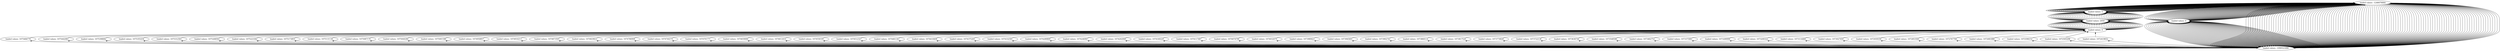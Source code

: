 digraph {
	"loaded values- -1246676664"
	"loaded values- -1090521896"
	"loaded values- -1090521896" -> "loaded values- -1246676664" [dir=back]
	"loaded values- 1075484776"
	"loaded values- 1075484776" -> "loaded values- -1090521896" [dir=back]
	"loaded values- 0"
	"loaded values- 0" -> "loaded values- 1075484776" [dir=back]
	"loaded values- 2050"
	"loaded values- 2050" -> "loaded values- 0" [dir=back]
	"loaded values- 5"
	"loaded values- 5" -> "loaded values- 2050" [dir=back]
	"loaded values- -1246676664"
	"loaded values- -1246676664" -> "loaded values- 5" [dir=back]
	"loaded values- -1090521896"
	"loaded values- -1090521896" -> "loaded values- -1246676664" [dir=back]
	"loaded values- 4"
	"loaded values- 4" -> "loaded values- -1090521896" [dir=back]
	"loaded values- -1246676664"
	"loaded values- -1246676664" -> "loaded values- 4" [dir=back]
	"loaded values- -1090521896"
	"loaded values- -1090521896" -> "loaded values- -1246676664" [dir=back]
	"loaded values- 1075442083"
	"loaded values- 1075442083" -> "loaded values- -1090521896" [dir=back]
	"loaded values- 0"
	"loaded values- 0" -> "loaded values- 1075442083" [dir=back]
	"loaded values- 2050"
	"loaded values- 2050" -> "loaded values- 0" [dir=back]
	"loaded values- 5"
	"loaded values- 5" -> "loaded values- 2050" [dir=back]
	"loaded values- -1246676664"
	"loaded values- -1246676664" -> "loaded values- 5" [dir=back]
	"loaded values- -1090521896"
	"loaded values- -1090521896" -> "loaded values- -1246676664" [dir=back]
	"loaded values- 4"
	"loaded values- 4" -> "loaded values- -1090521896" [dir=back]
	"loaded values- -1246676664"
	"loaded values- -1246676664" -> "loaded values- 4" [dir=back]
	"loaded values- -1090521896"
	"loaded values- -1090521896" -> "loaded values- -1246676664" [dir=back]
	"loaded values- 1075398062"
	"loaded values- 1075398062" -> "loaded values- -1090521896" [dir=back]
	"loaded values- 0"
	"loaded values- 0" -> "loaded values- 1075398062" [dir=back]
	"loaded values- 2050"
	"loaded values- 2050" -> "loaded values- 0" [dir=back]
	"loaded values- 5"
	"loaded values- 5" -> "loaded values- 2050" [dir=back]
	"loaded values- -1246676664"
	"loaded values- -1246676664" -> "loaded values- 5" [dir=back]
	"loaded values- -1090521896"
	"loaded values- -1090521896" -> "loaded values- -1246676664" [dir=back]
	"loaded values- 4"
	"loaded values- 4" -> "loaded values- -1090521896" [dir=back]
	"loaded values- -1246676664"
	"loaded values- -1246676664" -> "loaded values- 4" [dir=back]
	"loaded values- -1090521896"
	"loaded values- -1090521896" -> "loaded values- -1246676664" [dir=back]
	"loaded values- 1075355254"
	"loaded values- 1075355254" -> "loaded values- -1090521896" [dir=back]
	"loaded values- 0"
	"loaded values- 0" -> "loaded values- 1075355254" [dir=back]
	"loaded values- 2050"
	"loaded values- 2050" -> "loaded values- 0" [dir=back]
	"loaded values- 5"
	"loaded values- 5" -> "loaded values- 2050" [dir=back]
	"loaded values- -1246676664"
	"loaded values- -1246676664" -> "loaded values- 5" [dir=back]
	"loaded values- -1090521896"
	"loaded values- -1090521896" -> "loaded values- -1246676664" [dir=back]
	"loaded values- 4"
	"loaded values- 4" -> "loaded values- -1090521896" [dir=back]
	"loaded values- -1246676664"
	"loaded values- -1246676664" -> "loaded values- 4" [dir=back]
	"loaded values- -1090521896"
	"loaded values- -1090521896" -> "loaded values- -1246676664" [dir=back]
	"loaded values- 1075312561"
	"loaded values- 1075312561" -> "loaded values- -1090521896" [dir=back]
	"loaded values- 0"
	"loaded values- 0" -> "loaded values- 1075312561" [dir=back]
	"loaded values- 2050"
	"loaded values- 2050" -> "loaded values- 0" [dir=back]
	"loaded values- 5"
	"loaded values- 5" -> "loaded values- 2050" [dir=back]
	"loaded values- -1246676664"
	"loaded values- -1246676664" -> "loaded values- 5" [dir=back]
	"loaded values- -1090521896"
	"loaded values- -1090521896" -> "loaded values- -1246676664" [dir=back]
	"loaded values- 4"
	"loaded values- 4" -> "loaded values- -1090521896" [dir=back]
	"loaded values- -1246676664"
	"loaded values- -1246676664" -> "loaded values- 4" [dir=back]
	"loaded values- -1090521896"
	"loaded values- -1090521896" -> "loaded values- -1246676664" [dir=back]
	"loaded values- 1075268502"
	"loaded values- 1075268502" -> "loaded values- -1090521896" [dir=back]
	"loaded values- 0"
	"loaded values- 0" -> "loaded values- 1075268502" [dir=back]
	"loaded values- 2050"
	"loaded values- 2050" -> "loaded values- 0" [dir=back]
	"loaded values- 5"
	"loaded values- 5" -> "loaded values- 2050" [dir=back]
	"loaded values- -1246676664"
	"loaded values- -1246676664" -> "loaded values- 5" [dir=back]
	"loaded values- -1090521896"
	"loaded values- -1090521896" -> "loaded values- -1246676664" [dir=back]
	"loaded values- 4"
	"loaded values- 4" -> "loaded values- -1090521896" [dir=back]
	"loaded values- -1246676664"
	"loaded values- -1246676664" -> "loaded values- 4" [dir=back]
	"loaded values- -1090521896"
	"loaded values- -1090521896" -> "loaded values- -1246676664" [dir=back]
	"loaded values- 1075221042"
	"loaded values- 1075221042" -> "loaded values- -1090521896" [dir=back]
	"loaded values- 0"
	"loaded values- 0" -> "loaded values- 1075221042" [dir=back]
	"loaded values- 2050"
	"loaded values- 2050" -> "loaded values- 0" [dir=back]
	"loaded values- 5"
	"loaded values- 5" -> "loaded values- 2050" [dir=back]
	"loaded values- -1246676664"
	"loaded values- -1246676664" -> "loaded values- 5" [dir=back]
	"loaded values- -1090521896"
	"loaded values- -1090521896" -> "loaded values- -1246676664" [dir=back]
	"loaded values- 4"
	"loaded values- 4" -> "loaded values- -1090521896" [dir=back]
	"loaded values- -1246676664"
	"loaded values- -1246676664" -> "loaded values- 4" [dir=back]
	"loaded values- -1090521896"
	"loaded values- -1090521896" -> "loaded values- -1246676664" [dir=back]
	"loaded values- 1075173855"
	"loaded values- 1075173855" -> "loaded values- -1090521896" [dir=back]
	"loaded values- 0"
	"loaded values- 0" -> "loaded values- 1075173855" [dir=back]
	"loaded values- 2050"
	"loaded values- 2050" -> "loaded values- 0" [dir=back]
	"loaded values- 5"
	"loaded values- 5" -> "loaded values- 2050" [dir=back]
	"loaded values- -1246676664"
	"loaded values- -1246676664" -> "loaded values- 5" [dir=back]
	"loaded values- -1090521896"
	"loaded values- -1090521896" -> "loaded values- -1246676664" [dir=back]
	"loaded values- 4"
	"loaded values- 4" -> "loaded values- -1090521896" [dir=back]
	"loaded values- -1246676664"
	"loaded values- -1246676664" -> "loaded values- 4" [dir=back]
	"loaded values- -1090521896"
	"loaded values- -1090521896" -> "loaded values- -1246676664" [dir=back]
	"loaded values- 1075131136"
	"loaded values- 1075131136" -> "loaded values- -1090521896" [dir=back]
	"loaded values- 0"
	"loaded values- 0" -> "loaded values- 1075131136" [dir=back]
	"loaded values- 2050"
	"loaded values- 2050" -> "loaded values- 0" [dir=back]
	"loaded values- 5"
	"loaded values- 5" -> "loaded values- 2050" [dir=back]
	"loaded values- -1246676664"
	"loaded values- -1246676664" -> "loaded values- 5" [dir=back]
	"loaded values- -1090521896"
	"loaded values- -1090521896" -> "loaded values- -1246676664" [dir=back]
	"loaded values- 4"
	"loaded values- 4" -> "loaded values- -1090521896" [dir=back]
	"loaded values- -1246676664"
	"loaded values- -1246676664" -> "loaded values- 4" [dir=back]
	"loaded values- -1090521896"
	"loaded values- -1090521896" -> "loaded values- -1246676664" [dir=back]
	"loaded values- 1075087176"
	"loaded values- 1075087176" -> "loaded values- -1090521896" [dir=back]
	"loaded values- 0"
	"loaded values- 0" -> "loaded values- 1075087176" [dir=back]
	"loaded values- 2050"
	"loaded values- 2050" -> "loaded values- 0" [dir=back]
	"loaded values- 5"
	"loaded values- 5" -> "loaded values- 2050" [dir=back]
	"loaded values- -1246676664"
	"loaded values- -1246676664" -> "loaded values- 5" [dir=back]
	"loaded values- -1090521896"
	"loaded values- -1090521896" -> "loaded values- -1246676664" [dir=back]
	"loaded values- 4"
	"loaded values- 4" -> "loaded values- -1090521896" [dir=back]
	"loaded values- -1246676664"
	"loaded values- -1246676664" -> "loaded values- 4" [dir=back]
	"loaded values- -1090521896"
	"loaded values- -1090521896" -> "loaded values- -1246676664" [dir=back]
	"loaded values- 1075044284"
	"loaded values- 1075044284" -> "loaded values- -1090521896" [dir=back]
	"loaded values- 0"
	"loaded values- 0" -> "loaded values- 1075044284" [dir=back]
	"loaded values- 2050"
	"loaded values- 2050" -> "loaded values- 0" [dir=back]
	"loaded values- 5"
	"loaded values- 5" -> "loaded values- 2050" [dir=back]
	"loaded values- -1246676664"
	"loaded values- -1246676664" -> "loaded values- 5" [dir=back]
	"loaded values- -1090521896"
	"loaded values- -1090521896" -> "loaded values- -1246676664" [dir=back]
	"loaded values- 4"
	"loaded values- 4" -> "loaded values- -1090521896" [dir=back]
	"loaded values- -1246676664"
	"loaded values- -1246676664" -> "loaded values- 4" [dir=back]
	"loaded values- -1090521896"
	"loaded values- -1090521896" -> "loaded values- -1246676664" [dir=back]
	"loaded values- 1075001580"
	"loaded values- 1075001580" -> "loaded values- -1090521896" [dir=back]
	"loaded values- 0"
	"loaded values- 0" -> "loaded values- 1075001580" [dir=back]
	"loaded values- 2050"
	"loaded values- 2050" -> "loaded values- 0" [dir=back]
	"loaded values- 5"
	"loaded values- 5" -> "loaded values- 2050" [dir=back]
	"loaded values- -1246676664"
	"loaded values- -1246676664" -> "loaded values- 5" [dir=back]
	"loaded values- -1090521896"
	"loaded values- -1090521896" -> "loaded values- -1246676664" [dir=back]
	"loaded values- 4"
	"loaded values- 4" -> "loaded values- -1090521896" [dir=back]
	"loaded values- -1246676664"
	"loaded values- -1246676664" -> "loaded values- 4" [dir=back]
	"loaded values- -1090521896"
	"loaded values- -1090521896" -> "loaded values- -1246676664" [dir=back]
	"loaded values- 1074958857"
	"loaded values- 1074958857" -> "loaded values- -1090521896" [dir=back]
	"loaded values- 0"
	"loaded values- 0" -> "loaded values- 1074958857" [dir=back]
	"loaded values- 2050"
	"loaded values- 2050" -> "loaded values- 0" [dir=back]
	"loaded values- 5"
	"loaded values- 5" -> "loaded values- 2050" [dir=back]
	"loaded values- -1246676664"
	"loaded values- -1246676664" -> "loaded values- 5" [dir=back]
	"loaded values- -1090521896"
	"loaded values- -1090521896" -> "loaded values- -1246676664" [dir=back]
	"loaded values- 4"
	"loaded values- 4" -> "loaded values- -1090521896" [dir=back]
	"loaded values- -1246676664"
	"loaded values- -1246676664" -> "loaded values- 4" [dir=back]
	"loaded values- -1090521896"
	"loaded values- -1090521896" -> "loaded values- -1246676664" [dir=back]
	"loaded values- 1074916213"
	"loaded values- 1074916213" -> "loaded values- -1090521896" [dir=back]
	"loaded values- 0"
	"loaded values- 0" -> "loaded values- 1074916213" [dir=back]
	"loaded values- 2050"
	"loaded values- 2050" -> "loaded values- 0" [dir=back]
	"loaded values- 5"
	"loaded values- 5" -> "loaded values- 2050" [dir=back]
	"loaded values- -1246676664"
	"loaded values- -1246676664" -> "loaded values- 5" [dir=back]
	"loaded values- -1090521896"
	"loaded values- -1090521896" -> "loaded values- -1246676664" [dir=back]
	"loaded values- 4"
	"loaded values- 4" -> "loaded values- -1090521896" [dir=back]
	"loaded values- -1246676664"
	"loaded values- -1246676664" -> "loaded values- 4" [dir=back]
	"loaded values- -1090521896"
	"loaded values- -1090521896" -> "loaded values- -1246676664" [dir=back]
	"loaded values- 1074873505"
	"loaded values- 1074873505" -> "loaded values- -1090521896" [dir=back]
	"loaded values- 0"
	"loaded values- 0" -> "loaded values- 1074873505" [dir=back]
	"loaded values- 2050"
	"loaded values- 2050" -> "loaded values- 0" [dir=back]
	"loaded values- 5"
	"loaded values- 5" -> "loaded values- 2050" [dir=back]
	"loaded values- -1246676664"
	"loaded values- -1246676664" -> "loaded values- 5" [dir=back]
	"loaded values- -1090521896"
	"loaded values- -1090521896" -> "loaded values- -1246676664" [dir=back]
	"loaded values- 4"
	"loaded values- 4" -> "loaded values- -1090521896" [dir=back]
	"loaded values- -1246676664"
	"loaded values- -1246676664" -> "loaded values- 4" [dir=back]
	"loaded values- -1090521896"
	"loaded values- -1090521896" -> "loaded values- -1246676664" [dir=back]
	"loaded values- 1074829622"
	"loaded values- 1074829622" -> "loaded values- -1090521896" [dir=back]
	"loaded values- 0"
	"loaded values- 0" -> "loaded values- 1074829622" [dir=back]
	"loaded values- 2050"
	"loaded values- 2050" -> "loaded values- 0" [dir=back]
	"loaded values- 5"
	"loaded values- 5" -> "loaded values- 2050" [dir=back]
	"loaded values- -1246676664"
	"loaded values- -1246676664" -> "loaded values- 5" [dir=back]
	"loaded values- -1090521896"
	"loaded values- -1090521896" -> "loaded values- -1246676664" [dir=back]
	"loaded values- 4"
	"loaded values- 4" -> "loaded values- -1090521896" [dir=back]
	"loaded values- -1246676664"
	"loaded values- -1246676664" -> "loaded values- 4" [dir=back]
	"loaded values- -1090521896"
	"loaded values- -1090521896" -> "loaded values- -1246676664" [dir=back]
	"loaded values- 1074786908"
	"loaded values- 1074786908" -> "loaded values- -1090521896" [dir=back]
	"loaded values- 0"
	"loaded values- 0" -> "loaded values- 1074786908" [dir=back]
	"loaded values- 2050"
	"loaded values- 2050" -> "loaded values- 0" [dir=back]
	"loaded values- 5"
	"loaded values- 5" -> "loaded values- 2050" [dir=back]
	"loaded values- -1246676664"
	"loaded values- -1246676664" -> "loaded values- 5" [dir=back]
	"loaded values- -1090521896"
	"loaded values- -1090521896" -> "loaded values- -1246676664" [dir=back]
	"loaded values- 4"
	"loaded values- 4" -> "loaded values- -1090521896" [dir=back]
	"loaded values- -1246676664"
	"loaded values- -1246676664" -> "loaded values- 4" [dir=back]
	"loaded values- -1090521896"
	"loaded values- -1090521896" -> "loaded values- -1246676664" [dir=back]
	"loaded values- 1074744274"
	"loaded values- 1074744274" -> "loaded values- -1090521896" [dir=back]
	"loaded values- 0"
	"loaded values- 0" -> "loaded values- 1074744274" [dir=back]
	"loaded values- 2050"
	"loaded values- 2050" -> "loaded values- 0" [dir=back]
	"loaded values- 5"
	"loaded values- 5" -> "loaded values- 2050" [dir=back]
	"loaded values- -1246676664"
	"loaded values- -1246676664" -> "loaded values- 5" [dir=back]
	"loaded values- -1090521896"
	"loaded values- -1090521896" -> "loaded values- -1246676664" [dir=back]
	"loaded values- 4"
	"loaded values- 4" -> "loaded values- -1090521896" [dir=back]
	"loaded values- -1246676664"
	"loaded values- -1246676664" -> "loaded values- 4" [dir=back]
	"loaded values- -1090521896"
	"loaded values- -1090521896" -> "loaded values- -1246676664" [dir=back]
	"loaded values- 1074701771"
	"loaded values- 1074701771" -> "loaded values- -1090521896" [dir=back]
	"loaded values- 0"
	"loaded values- 0" -> "loaded values- 1074701771" [dir=back]
	"loaded values- 2050"
	"loaded values- 2050" -> "loaded values- 0" [dir=back]
	"loaded values- 5"
	"loaded values- 5" -> "loaded values- 2050" [dir=back]
	"loaded values- -1246676664"
	"loaded values- -1246676664" -> "loaded values- 5" [dir=back]
	"loaded values- -1090521896"
	"loaded values- -1090521896" -> "loaded values- -1246676664" [dir=back]
	"loaded values- 4"
	"loaded values- 4" -> "loaded values- -1090521896" [dir=back]
	"loaded values- -1246676664"
	"loaded values- -1246676664" -> "loaded values- 4" [dir=back]
	"loaded values- -1090521896"
	"loaded values- -1090521896" -> "loaded values- -1246676664" [dir=back]
	"loaded values- 1074659084"
	"loaded values- 1074659084" -> "loaded values- -1090521896" [dir=back]
	"loaded values- 0"
	"loaded values- 0" -> "loaded values- 1074659084" [dir=back]
	"loaded values- 2050"
	"loaded values- 2050" -> "loaded values- 0" [dir=back]
	"loaded values- 5"
	"loaded values- 5" -> "loaded values- 2050" [dir=back]
	"loaded values- -1246676664"
	"loaded values- -1246676664" -> "loaded values- 5" [dir=back]
	"loaded values- -1090521896"
	"loaded values- -1090521896" -> "loaded values- -1246676664" [dir=back]
	"loaded values- 4"
	"loaded values- 4" -> "loaded values- -1090521896" [dir=back]
	"loaded values- -1246676664"
	"loaded values- -1246676664" -> "loaded values- 4" [dir=back]
	"loaded values- -1090521896"
	"loaded values- -1090521896" -> "loaded values- -1246676664" [dir=back]
	"loaded values- 1074612432"
	"loaded values- 1074612432" -> "loaded values- -1090521896" [dir=back]
	"loaded values- 0"
	"loaded values- 0" -> "loaded values- 1074612432" [dir=back]
	"loaded values- 2050"
	"loaded values- 2050" -> "loaded values- 0" [dir=back]
	"loaded values- 5"
	"loaded values- 5" -> "loaded values- 2050" [dir=back]
	"loaded values- -1246676664"
	"loaded values- -1246676664" -> "loaded values- 5" [dir=back]
	"loaded values- -1090521896"
	"loaded values- -1090521896" -> "loaded values- -1246676664" [dir=back]
	"loaded values- 4"
	"loaded values- 4" -> "loaded values- -1090521896" [dir=back]
	"loaded values- -1246676664"
	"loaded values- -1246676664" -> "loaded values- 4" [dir=back]
	"loaded values- -1090521896"
	"loaded values- -1090521896" -> "loaded values- -1246676664" [dir=back]
	"loaded values- 1074556185"
	"loaded values- 1074556185" -> "loaded values- -1090521896" [dir=back]
	"loaded values- 0"
	"loaded values- 0" -> "loaded values- 1074556185" [dir=back]
	"loaded values- 2050"
	"loaded values- 2050" -> "loaded values- 0" [dir=back]
	"loaded values- 5"
	"loaded values- 5" -> "loaded values- 2050" [dir=back]
	"loaded values- -1246676664"
	"loaded values- -1246676664" -> "loaded values- 5" [dir=back]
	"loaded values- -1090521896"
	"loaded values- -1090521896" -> "loaded values- -1246676664" [dir=back]
	"loaded values- 4"
	"loaded values- 4" -> "loaded values- -1090521896" [dir=back]
	"loaded values- -1246676664"
	"loaded values- -1246676664" -> "loaded values- 4" [dir=back]
	"loaded values- -1090521896"
	"loaded values- -1090521896" -> "loaded values- -1246676664" [dir=back]
	"loaded values- 1074512327"
	"loaded values- 1074512327" -> "loaded values- -1090521896" [dir=back]
	"loaded values- 0"
	"loaded values- 0" -> "loaded values- 1074512327" [dir=back]
	"loaded values- 2050"
	"loaded values- 2050" -> "loaded values- 0" [dir=back]
	"loaded values- 5"
	"loaded values- 5" -> "loaded values- 2050" [dir=back]
	"loaded values- -1246676664"
	"loaded values- -1246676664" -> "loaded values- 5" [dir=back]
	"loaded values- -1090521896"
	"loaded values- -1090521896" -> "loaded values- -1246676664" [dir=back]
	"loaded values- 4"
	"loaded values- 4" -> "loaded values- -1090521896" [dir=back]
	"loaded values- -1246676664"
	"loaded values- -1246676664" -> "loaded values- 4" [dir=back]
	"loaded values- -1090521896"
	"loaded values- -1090521896" -> "loaded values- -1246676664" [dir=back]
	"loaded values- 1074461343"
	"loaded values- 1074461343" -> "loaded values- -1090521896" [dir=back]
	"loaded values- 0"
	"loaded values- 0" -> "loaded values- 1074461343" [dir=back]
	"loaded values- 2050"
	"loaded values- 2050" -> "loaded values- 0" [dir=back]
	"loaded values- 5"
	"loaded values- 5" -> "loaded values- 2050" [dir=back]
	"loaded values- -1246676664"
	"loaded values- -1246676664" -> "loaded values- 5" [dir=back]
	"loaded values- -1090521896"
	"loaded values- -1090521896" -> "loaded values- -1246676664" [dir=back]
	"loaded values- 4"
	"loaded values- 4" -> "loaded values- -1090521896" [dir=back]
	"loaded values- -1246676664"
	"loaded values- -1246676664" -> "loaded values- 4" [dir=back]
	"loaded values- -1090521896"
	"loaded values- -1090521896" -> "loaded values- -1246676664" [dir=back]
	"loaded values- 1074418408"
	"loaded values- 1074418408" -> "loaded values- -1090521896" [dir=back]
	"loaded values- 0"
	"loaded values- 0" -> "loaded values- 1074418408" [dir=back]
	"loaded values- 2050"
	"loaded values- 2050" -> "loaded values- 0" [dir=back]
	"loaded values- 5"
	"loaded values- 5" -> "loaded values- 2050" [dir=back]
	"loaded values- -1246676664"
	"loaded values- -1246676664" -> "loaded values- 5" [dir=back]
	"loaded values- -1090521896"
	"loaded values- -1090521896" -> "loaded values- -1246676664" [dir=back]
	"loaded values- 4"
	"loaded values- 4" -> "loaded values- -1090521896" [dir=back]
	"loaded values- -1246676664"
	"loaded values- -1246676664" -> "loaded values- 4" [dir=back]
	"loaded values- -1090521896"
	"loaded values- -1090521896" -> "loaded values- -1246676664" [dir=back]
	"loaded values- 1074375265"
	"loaded values- 1074375265" -> "loaded values- -1090521896" [dir=back]
	"loaded values- 0"
	"loaded values- 0" -> "loaded values- 1074375265" [dir=back]
	"loaded values- 2050"
	"loaded values- 2050" -> "loaded values- 0" [dir=back]
	"loaded values- 5"
	"loaded values- 5" -> "loaded values- 2050" [dir=back]
	"loaded values- -1246676664"
	"loaded values- -1246676664" -> "loaded values- 5" [dir=back]
	"loaded values- -1090521896"
	"loaded values- -1090521896" -> "loaded values- -1246676664" [dir=back]
	"loaded values- 4"
	"loaded values- 4" -> "loaded values- -1090521896" [dir=back]
	"loaded values- -1246676664"
	"loaded values- -1246676664" -> "loaded values- 4" [dir=back]
	"loaded values- -1090521896"
	"loaded values- -1090521896" -> "loaded values- -1246676664" [dir=back]
	"loaded values- 1074332581"
	"loaded values- 1074332581" -> "loaded values- -1090521896" [dir=back]
	"loaded values- 0"
	"loaded values- 0" -> "loaded values- 1074332581" [dir=back]
	"loaded values- 2050"
	"loaded values- 2050" -> "loaded values- 0" [dir=back]
	"loaded values- 5"
	"loaded values- 5" -> "loaded values- 2050" [dir=back]
	"loaded values- -1246676664"
	"loaded values- -1246676664" -> "loaded values- 5" [dir=back]
	"loaded values- -1090521896"
	"loaded values- -1090521896" -> "loaded values- -1246676664" [dir=back]
	"loaded values- 4"
	"loaded values- 4" -> "loaded values- -1090521896" [dir=back]
	"loaded values- -1246676664"
	"loaded values- -1246676664" -> "loaded values- 4" [dir=back]
	"loaded values- -1090521896"
	"loaded values- -1090521896" -> "loaded values- -1246676664" [dir=back]
	"loaded values- 1074289809"
	"loaded values- 1074289809" -> "loaded values- -1090521896" [dir=back]
	"loaded values- 0"
	"loaded values- 0" -> "loaded values- 1074289809" [dir=back]
	"loaded values- 2050"
	"loaded values- 2050" -> "loaded values- 0" [dir=back]
	"loaded values- 5"
	"loaded values- 5" -> "loaded values- 2050" [dir=back]
	"loaded values- -1246676664"
	"loaded values- -1246676664" -> "loaded values- 5" [dir=back]
	"loaded values- -1090521896"
	"loaded values- -1090521896" -> "loaded values- -1246676664" [dir=back]
	"loaded values- 4"
	"loaded values- 4" -> "loaded values- -1090521896" [dir=back]
	"loaded values- -1246676664"
	"loaded values- -1246676664" -> "loaded values- 4" [dir=back]
	"loaded values- -1090521896"
	"loaded values- -1090521896" -> "loaded values- -1246676664" [dir=back]
	"loaded values- 1074246967"
	"loaded values- 1074246967" -> "loaded values- -1090521896" [dir=back]
	"loaded values- 0"
	"loaded values- 0" -> "loaded values- 1074246967" [dir=back]
	"loaded values- 2050"
	"loaded values- 2050" -> "loaded values- 0" [dir=back]
	"loaded values- 5"
	"loaded values- 5" -> "loaded values- 2050" [dir=back]
	"loaded values- -1246676664"
	"loaded values- -1246676664" -> "loaded values- 5" [dir=back]
	"loaded values- -1090521896"
	"loaded values- -1090521896" -> "loaded values- -1246676664" [dir=back]
	"loaded values- 4"
	"loaded values- 4" -> "loaded values- -1090521896" [dir=back]
	"loaded values- -1246676664"
	"loaded values- -1246676664" -> "loaded values- 4" [dir=back]
	"loaded values- -1090521896"
	"loaded values- -1090521896" -> "loaded values- -1246676664" [dir=back]
	"loaded values- 1074202949"
	"loaded values- 1074202949" -> "loaded values- -1090521896" [dir=back]
	"loaded values- 0"
	"loaded values- 0" -> "loaded values- 1074202949" [dir=back]
	"loaded values- 2050"
	"loaded values- 2050" -> "loaded values- 0" [dir=back]
	"loaded values- 5"
	"loaded values- 5" -> "loaded values- 2050" [dir=back]
	"loaded values- -1246676664"
	"loaded values- -1246676664" -> "loaded values- 5" [dir=back]
	"loaded values- -1090521896"
	"loaded values- -1090521896" -> "loaded values- -1246676664" [dir=back]
	"loaded values- 4"
	"loaded values- 4" -> "loaded values- -1090521896" [dir=back]
	"loaded values- -1246676664"
	"loaded values- -1246676664" -> "loaded values- 4" [dir=back]
	"loaded values- -1090521896"
	"loaded values- -1090521896" -> "loaded values- -1246676664" [dir=back]
	"loaded values- 1074160229"
	"loaded values- 1074160229" -> "loaded values- -1090521896" [dir=back]
	"loaded values- 0"
	"loaded values- 0" -> "loaded values- 1074160229" [dir=back]
	"loaded values- 2050"
	"loaded values- 2050" -> "loaded values- 0" [dir=back]
	"loaded values- 5"
	"loaded values- 5" -> "loaded values- 2050" [dir=back]
	"loaded values- -1246676664"
	"loaded values- -1246676664" -> "loaded values- 5" [dir=back]
	"loaded values- -1090521896"
	"loaded values- -1090521896" -> "loaded values- -1246676664" [dir=back]
	"loaded values- 4"
	"loaded values- 4" -> "loaded values- -1090521896" [dir=back]
	"loaded values- -1246676664"
	"loaded values- -1246676664" -> "loaded values- 4" [dir=back]
	"loaded values- -1090521896"
	"loaded values- -1090521896" -> "loaded values- -1246676664" [dir=back]
	"loaded values- 1074117487"
	"loaded values- 1074117487" -> "loaded values- -1090521896" [dir=back]
	"loaded values- 0"
	"loaded values- 0" -> "loaded values- 1074117487" [dir=back]
	"loaded values- 2050"
	"loaded values- 2050" -> "loaded values- 0" [dir=back]
	"loaded values- 5"
	"loaded values- 5" -> "loaded values- 2050" [dir=back]
	"loaded values- -1246676664"
	"loaded values- -1246676664" -> "loaded values- 5" [dir=back]
	"loaded values- -1090521896"
	"loaded values- -1090521896" -> "loaded values- -1246676664" [dir=back]
	"loaded values- 4"
	"loaded values- 4" -> "loaded values- -1090521896" [dir=back]
	"loaded values- -1246676664"
	"loaded values- -1246676664" -> "loaded values- 4" [dir=back]
	"loaded values- -1090521896"
	"loaded values- -1090521896" -> "loaded values- -1246676664" [dir=back]
	"loaded values- 1074074796"
	"loaded values- 1074074796" -> "loaded values- -1090521896" [dir=back]
	"loaded values- 0"
	"loaded values- 0" -> "loaded values- 1074074796" [dir=back]
	"loaded values- 2050"
	"loaded values- 2050" -> "loaded values- 0" [dir=back]
	"loaded values- 5"
	"loaded values- 5" -> "loaded values- 2050" [dir=back]
	"loaded values- -1246676664"
	"loaded values- -1246676664" -> "loaded values- 5" [dir=back]
	"loaded values- -1090521896"
	"loaded values- -1090521896" -> "loaded values- -1246676664" [dir=back]
	"loaded values- 4"
	"loaded values- 4" -> "loaded values- -1090521896" [dir=back]
	"loaded values- -1246676664"
	"loaded values- -1246676664" -> "loaded values- 4" [dir=back]
	"loaded values- -1090521896"
	"loaded values- -1090521896" -> "loaded values- -1246676664" [dir=back]
	"loaded values- 1074032070"
	"loaded values- 1074032070" -> "loaded values- -1090521896" [dir=back]
	"loaded values- 0"
	"loaded values- 0" -> "loaded values- 1074032070" [dir=back]
	"loaded values- 2050"
	"loaded values- 2050" -> "loaded values- 0" [dir=back]
	"loaded values- 5"
	"loaded values- 5" -> "loaded values- 2050" [dir=back]
	"loaded values- -1246676664"
	"loaded values- -1246676664" -> "loaded values- 5" [dir=back]
	"loaded values- -1090521896"
	"loaded values- -1090521896" -> "loaded values- -1246676664" [dir=back]
	"loaded values- 4"
	"loaded values- 4" -> "loaded values- -1090521896" [dir=back]
	"loaded values- -1246676664"
	"loaded values- -1246676664" -> "loaded values- 4" [dir=back]
	"loaded values- -1090521896"
	"loaded values- -1090521896" -> "loaded values- -1246676664" [dir=back]
	"loaded values- 1073989421"
	"loaded values- 1073989421" -> "loaded values- -1090521896" [dir=back]
	"loaded values- 0"
	"loaded values- 0" -> "loaded values- 1073989421" [dir=back]
	"loaded values- 2050"
	"loaded values- 2050" -> "loaded values- 0" [dir=back]
	"loaded values- 5"
	"loaded values- 5" -> "loaded values- 2050" [dir=back]
	"loaded values- -1246676664"
	"loaded values- -1246676664" -> "loaded values- 5" [dir=back]
	"loaded values- -1090521896"
	"loaded values- -1090521896" -> "loaded values- -1246676664" [dir=back]
	"loaded values- 4"
	"loaded values- 4" -> "loaded values- -1090521896" [dir=back]
	"loaded values- -1246676664"
	"loaded values- -1246676664" -> "loaded values- 4" [dir=back]
	"loaded values- -1090521896"
	"loaded values- -1090521896" -> "loaded values- -1246676664" [dir=back]
	"loaded values- 1073945601"
	"loaded values- 1073945601" -> "loaded values- -1090521896" [dir=back]
	"loaded values- 0"
	"loaded values- 0" -> "loaded values- 1073945601" [dir=back]
	"loaded values- 2050"
	"loaded values- 2050" -> "loaded values- 0" [dir=back]
	"loaded values- 5"
	"loaded values- 5" -> "loaded values- 2050" [dir=back]
	"loaded values- -1246676664"
	"loaded values- -1246676664" -> "loaded values- 5" [dir=back]
	"loaded values- -1090521896"
	"loaded values- -1090521896" -> "loaded values- -1246676664" [dir=back]
	"loaded values- 4"
	"loaded values- 4" -> "loaded values- -1090521896" [dir=back]
	"loaded values- -1246676664"
	"loaded values- -1246676664" -> "loaded values- 4" [dir=back]
	"loaded values- -1090521896"
	"loaded values- -1090521896" -> "loaded values- -1246676664" [dir=back]
	"loaded values- 1073902743"
	"loaded values- 1073902743" -> "loaded values- -1090521896" [dir=back]
	"loaded values- 0"
	"loaded values- 0" -> "loaded values- 1073902743" [dir=back]
	"loaded values- 2050"
	"loaded values- 2050" -> "loaded values- 0" [dir=back]
	"loaded values- 5"
	"loaded values- 5" -> "loaded values- 2050" [dir=back]
	"loaded values- -1246676664"
	"loaded values- -1246676664" -> "loaded values- 5" [dir=back]
	"loaded values- -1090521896"
	"loaded values- -1090521896" -> "loaded values- -1246676664" [dir=back]
	"loaded values- 4"
	"loaded values- 4" -> "loaded values- -1090521896" [dir=back]
	"loaded values- -1246676664"
	"loaded values- -1246676664" -> "loaded values- 4" [dir=back]
	"loaded values- -1090521896"
	"loaded values- -1090521896" -> "loaded values- -1246676664" [dir=back]
	"loaded values- 1073860114"
	"loaded values- 1073860114" -> "loaded values- -1090521896" [dir=back]
	"loaded values- 0"
	"loaded values- 0" -> "loaded values- 1073860114" [dir=back]
	"loaded values- 2050"
	"loaded values- 2050" -> "loaded values- 0" [dir=back]
	"loaded values- 5"
	"loaded values- 5" -> "loaded values- 2050" [dir=back]
	"loaded values- -1246676664"
	"loaded values- -1246676664" -> "loaded values- 5" [dir=back]
	"loaded values- -1090521896"
	"loaded values- -1090521896" -> "loaded values- -1246676664" [dir=back]
	"loaded values- 4"
	"loaded values- 4" -> "loaded values- -1090521896" [dir=back]
	"loaded values- -1246676664"
	"loaded values- -1246676664" -> "loaded values- 4" [dir=back]
	"loaded values- -1090521896"
	"loaded values- -1090521896" -> "loaded values- -1246676664" [dir=back]
	"loaded values- 1073817520"
	"loaded values- 1073817520" -> "loaded values- -1090521896" [dir=back]
	"loaded values- 0"
	"loaded values- 0" -> "loaded values- 1073817520" [dir=back]
	"loaded values- 2050"
	"loaded values- 2050" -> "loaded values- 0" [dir=back]
	"loaded values- 5"
	"loaded values- 5" -> "loaded values- 2050" [dir=back]
	"loaded values- -1246676664"
	"loaded values- -1246676664" -> "loaded values- 5" [dir=back]
	"loaded values- -1090521896"
	"loaded values- -1090521896" -> "loaded values- -1246676664" [dir=back]
	"loaded values- 4"
	"loaded values- 4" -> "loaded values- -1090521896" [dir=back]
	"loaded values- -1246676664"
	"loaded values- -1246676664" -> "loaded values- 4" [dir=back]
	"loaded values- -1090521896"
	"loaded values- -1090521896" -> "loaded values- -1246676664" [dir=back]
	"loaded values- 1073774828"
	"loaded values- 1073774828" -> "loaded values- -1090521896" [dir=back]
	"loaded values- 0"
	"loaded values- 0" -> "loaded values- 1073774828" [dir=back]
	"loaded values- 2050"
	"loaded values- 2050" -> "loaded values- 0" [dir=back]
	"loaded values- 5"
	"loaded values- 5" -> "loaded values- 2050" [dir=back]
	"loaded values- -1246676664"
	"loaded values- -1246676664" -> "loaded values- 5" [dir=back]
	"loaded values- -1090521896"
	"loaded values- -1090521896" -> "loaded values- -1246676664" [dir=back]
	"loaded values- 4"
	"loaded values- 4" -> "loaded values- -1090521896" [dir=back]
	"loaded values- -1246676664"
	"loaded values- -1246676664" -> "loaded values- 4" [dir=back]
	"loaded values- -1090521896"
	"loaded values- -1090521896" -> "loaded values- -1246676664" [dir=back]
	"loaded values- 1073722138"
	"loaded values- 1073722138" -> "loaded values- -1090521896" [dir=back]
	"loaded values- 0"
	"loaded values- 0" -> "loaded values- 1073722138" [dir=back]
	"loaded values- 2050"
	"loaded values- 2050" -> "loaded values- 0" [dir=back]
	"loaded values- 5"
	"loaded values- 5" -> "loaded values- 2050" [dir=back]
	"loaded values- -1246676664"
	"loaded values- -1246676664" -> "loaded values- 5" [dir=back]
	"loaded values- -1090521896"
	"loaded values- -1090521896" -> "loaded values- -1246676664" [dir=back]
	"loaded values- 4"
	"loaded values- 4" -> "loaded values- -1090521896" [dir=back]
	"loaded values- -1246676664"
	"loaded values- -1246676664" -> "loaded values- 4" [dir=back]
	"loaded values- -1090521896"
	"loaded values- -1090521896" -> "loaded values- -1246676664" [dir=back]
	"loaded values- 1073636744"
	"loaded values- 1073636744" -> "loaded values- -1090521896" [dir=back]
	"loaded values- 0"
	"loaded values- 0" -> "loaded values- 1073636744" [dir=back]
	"loaded values- 2050"
	"loaded values- 2050" -> "loaded values- 0" [dir=back]
	"loaded values- 5"
	"loaded values- 5" -> "loaded values- 2050" [dir=back]
	"loaded values- -1246676664"
	"loaded values- -1246676664" -> "loaded values- 5" [dir=back]
	"loaded values- -1090521896"
	"loaded values- -1090521896" -> "loaded values- -1246676664" [dir=back]
	"loaded values- 4"
	"loaded values- 4" -> "loaded values- -1090521896" [dir=back]
	"loaded values- -1246676664"
	"loaded values- -1246676664" -> "loaded values- 4" [dir=back]
	"loaded values- -1090521896"
	"loaded values- -1090521896" -> "loaded values- -1246676664" [dir=back]
	"loaded values- 1073548586"
	"loaded values- 1073548586" -> "loaded values- -1090521896" [dir=back]
	"loaded values- 0"
	"loaded values- 0" -> "loaded values- 1073548586" [dir=back]
	"loaded values- 2050"
	"loaded values- 2050" -> "loaded values- 0" [dir=back]
	"loaded values- 5"
	"loaded values- 5" -> "loaded values- 2050" [dir=back]
	"loaded values- -1246676664"
	"loaded values- -1246676664" -> "loaded values- 5" [dir=back]
	"loaded values- -1090521896"
	"loaded values- -1090521896" -> "loaded values- -1246676664" [dir=back]
	"loaded values- 4"
	"loaded values- 4" -> "loaded values- -1090521896" [dir=back]
	"loaded values- -1246676664"
	"loaded values- -1246676664" -> "loaded values- 4" [dir=back]
	"loaded values- -1090521896"
	"loaded values- -1090521896" -> "loaded values- -1246676664" [dir=back]
	"loaded values- 1073462752"
	"loaded values- 1073462752" -> "loaded values- -1090521896" [dir=back]
	"loaded values- 0"
	"loaded values- 0" -> "loaded values- 1073462752" [dir=back]
	"loaded values- 2050"
	"loaded values- 2050" -> "loaded values- 0" [dir=back]
	"loaded values- 5"
	"loaded values- 5" -> "loaded values- 2050" [dir=back]
	"loaded values- -1246676664"
	"loaded values- -1246676664" -> "loaded values- 5" [dir=back]
	"loaded values- -1090521896"
	"loaded values- -1090521896" -> "loaded values- -1246676664" [dir=back]
	"loaded values- 4"
	"loaded values- 4" -> "loaded values- -1090521896" [dir=back]
	"loaded values- -1246676664"
	"loaded values- -1246676664" -> "loaded values- 4" [dir=back]
	"loaded values- -1090521896"
	"loaded values- -1090521896" -> "loaded values- -1246676664" [dir=back]
	"loaded values- 1073375861"
	"loaded values- 1073375861" -> "loaded values- -1090521896" [dir=back]
	"loaded values- 0"
	"loaded values- 0" -> "loaded values- 1073375861" [dir=back]
	"loaded values- 2050"
	"loaded values- 2050" -> "loaded values- 0" [dir=back]
	"loaded values- 5"
	"loaded values- 5" -> "loaded values- 2050" [dir=back]
	"loaded values- -1246676664"
	"loaded values- -1246676664" -> "loaded values- 5" [dir=back]
	"loaded values- -1090521896"
	"loaded values- -1090521896" -> "loaded values- -1246676664" [dir=back]
	"loaded values- 4"
	"loaded values- 4" -> "loaded values- -1090521896" [dir=back]
	"loaded values- -1246676664"
	"loaded values- -1246676664" -> "loaded values- 4" [dir=back]
	"loaded values- -1090521896"
	"loaded values- -1090521896" -> "loaded values- -1246676664" [dir=back]
	"loaded values- 1073289990"
	"loaded values- 1073289990" -> "loaded values- -1090521896" [dir=back]
	"loaded values- 0"
	"loaded values- 0" -> "loaded values- 1073289990" [dir=back]
	"loaded values- 2050"
	"loaded values- 2050" -> "loaded values- 0" [dir=back]
	"loaded values- 5"
	"loaded values- 5" -> "loaded values- 2050" [dir=back]
	"loaded values- -1246676664"
	"loaded values- -1246676664" -> "loaded values- 5" [dir=back]
	"loaded values- -1090521896"
	"loaded values- -1090521896" -> "loaded values- -1246676664" [dir=back]
	"loaded values- 4"
	"loaded values- 4" -> "loaded values- -1090521896" [dir=back]
	"loaded values- -1246676664"
	"loaded values- -1246676664" -> "loaded values- 4" [dir=back]
	"loaded values- -1090521896"
	"loaded values- -1090521896" -> "loaded values- -1246676664" [dir=back]
	"loaded values- 1073200322"
	"loaded values- 1073200322" -> "loaded values- -1090521896" [dir=back]
	"loaded values- 0"
	"loaded values- 0" -> "loaded values- 1073200322" [dir=back]
	"loaded values- 2050"
	"loaded values- 2050" -> "loaded values- 0" [dir=back]
	"loaded values- 5"
	"loaded values- 5" -> "loaded values- 2050" [dir=back]
	"loaded values- -1246676664"
	"loaded values- -1246676664" -> "loaded values- 5" [dir=back]
	"loaded values- -1090521896"
	"loaded values- -1090521896" -> "loaded values- -1246676664" [dir=back]
	"loaded values- 4"
	"loaded values- 4" -> "loaded values- -1090521896" [dir=back]
	"loaded values- -1246676664"
	"loaded values- -1246676664" -> "loaded values- 4" [dir=back]
	"loaded values- -1090521896"
	"loaded values- -1090521896" -> "loaded values- -1246676664" [dir=back]
	"loaded values- 1073114466"
	"loaded values- 1073114466" -> "loaded values- -1090521896" [dir=back]
	"loaded values- 0"
	"loaded values- 0" -> "loaded values- 1073114466" [dir=back]
	"loaded values- 2050"
	"loaded values- 2050" -> "loaded values- 0" [dir=back]
	"loaded values- 5"
	"loaded values- 5" -> "loaded values- 2050" [dir=back]
	"loaded values- -1246676664"
	"loaded values- -1246676664" -> "loaded values- 5" [dir=back]
	"loaded values- -1090521896"
	"loaded values- -1090521896" -> "loaded values- -1246676664" [dir=back]
	"loaded values- 4"
	"loaded values- 4" -> "loaded values- -1090521896" [dir=back]
	"loaded values- -1246676664"
	"loaded values- -1246676664" -> "loaded values- 4" [dir=back]
	"loaded values- -1090521896"
	"loaded values- -1090521896" -> "loaded values- -1246676664" [dir=back]
	"loaded values- 1073027450"
	"loaded values- 1073027450" -> "loaded values- -1090521896" [dir=back]
	"loaded values- 0"
	"loaded values- 0" -> "loaded values- 1073027450" [dir=back]
	"loaded values- 2050"
	"loaded values- 2050" -> "loaded values- 0" [dir=back]
	"loaded values- 5"
	"loaded values- 5" -> "loaded values- 2050" [dir=back]
	"loaded values- -1246676664"
	"loaded values- -1246676664" -> "loaded values- 5" [dir=back]
	"loaded values- -1090521896"
	"loaded values- -1090521896" -> "loaded values- -1246676664" [dir=back]
	"loaded values- 4"
	"loaded values- 4" -> "loaded values- -1090521896" [dir=back]
	"loaded values- -1246676664"
	"loaded values- -1246676664" -> "loaded values- 4" [dir=back]
	"loaded values- -1090521896"
	"loaded values- -1090521896" -> "loaded values- -1246676664" [dir=back]
	"loaded values- 1072939358"
	"loaded values- 1072939358" -> "loaded values- -1090521896" [dir=back]
	"loaded values- 0"
	"loaded values- 0" -> "loaded values- 1072939358" [dir=back]
	"loaded values- 2050"
	"loaded values- 2050" -> "loaded values- 0" [dir=back]
	"loaded values- 5"
	"loaded values- 5" -> "loaded values- 2050" [dir=back]
	"loaded values- -1246676664"
	"loaded values- -1246676664" -> "loaded values- 5" [dir=back]
	"loaded values- -1090521896"
	"loaded values- -1090521896" -> "loaded values- -1246676664" [dir=back]
	"loaded values- 4"
	"loaded values- 4" -> "loaded values- -1090521896" [dir=back]
	"loaded values- -1246676664"
	"loaded values- -1246676664" -> "loaded values- 4" [dir=back]
	"loaded values- -1090521896"
	"loaded values- -1090521896" -> "loaded values- -1246676664" [dir=back]
	"loaded values- 1072853560"
	"loaded values- 1072853560" -> "loaded values- -1090521896" [dir=back]
	"loaded values- 0"
	"loaded values- 0" -> "loaded values- 1072853560" [dir=back]
	"loaded values- 2050"
	"loaded values- 2050" -> "loaded values- 0" [dir=back]
	"loaded values- 5"
	"loaded values- 5" -> "loaded values- 2050" [dir=back]
	"loaded values- -1246676664"
	"loaded values- -1246676664" -> "loaded values- 5" [dir=back]
	"loaded values- -1090521896"
	"loaded values- -1090521896" -> "loaded values- -1246676664" [dir=back]
	"loaded values- 4"
	"loaded values- 4" -> "loaded values- -1090521896" [dir=back]
	"loaded values- -1246676664"
	"loaded values- -1246676664" -> "loaded values- 4" [dir=back]
	"loaded values- -1090521896"
	"loaded values- -1090521896" -> "loaded values- -1246676664" [dir=back]
	"loaded values- 1072767766"
	"loaded values- 1072767766" -> "loaded values- -1090521896" [dir=back]
	"loaded values- 0"
	"loaded values- 0" -> "loaded values- 1072767766" [dir=back]
	"loaded values- 2050"
	"loaded values- 2050" -> "loaded values- 0" [dir=back]
	"loaded values- 5"
	"loaded values- 5" -> "loaded values- 2050" [dir=back]
	"loaded values- -1246676664"
	"loaded values- -1246676664" -> "loaded values- 5" [dir=back]
	"loaded values- -1090521896"
	"loaded values- -1090521896" -> "loaded values- -1246676664" [dir=back]
	"loaded values- 4"
	"loaded values- 4" -> "loaded values- -1090521896" [dir=back]
	"loaded values- -1246676664"
	"loaded values- -1246676664" -> "loaded values- 4" [dir=back]
	"loaded values- -1090521896"
	"loaded values- -1090521896" -> "loaded values- -1246676664" [dir=back]
	"loaded values- 1072681886"
	"loaded values- 1072681886" -> "loaded values- -1090521896" [dir=back]
	"loaded values- 0"
	"loaded values- 0" -> "loaded values- 1072681886" [dir=back]
	"loaded values- 2050"
	"loaded values- 2050" -> "loaded values- 0" [dir=back]
	"loaded values- 5"
	"loaded values- 5" -> "loaded values- 2050" [dir=back]
	"loaded values- -1246676664"
	"loaded values- -1246676664" -> "loaded values- 5" [dir=back]
	"loaded values- -1090521896"
	"loaded values- -1090521896" -> "loaded values- -1246676664" [dir=back]
	"loaded values- 4"
	"loaded values- 4" -> "loaded values- -1090521896" [dir=back]
	"loaded values- -1246676664"
	"loaded values- -1246676664" -> "loaded values- 4" [dir=back]
	"loaded values- -1090521896"
	"loaded values- -1090521896" -> "loaded values- -1246676664" [dir=back]
	"loaded values- 1072596152"
	"loaded values- 1072596152" -> "loaded values- -1090521896" [dir=back]
	"loaded values- 0"
	"loaded values- 0" -> "loaded values- 1072596152" [dir=back]
	"loaded values- 2050"
	"loaded values- 2050" -> "loaded values- 0" [dir=back]
	"loaded values- 5"
	"loaded values- 5" -> "loaded values- 2050" [dir=back]
	"loaded values- -1246676664"
	"loaded values- -1246676664" -> "loaded values- 5" [dir=back]
	"loaded values- -1090521896"
	"loaded values- -1090521896" -> "loaded values- -1246676664" [dir=back]
	"loaded values- 4"
	"loaded values- 4" -> "loaded values- -1090521896" [dir=back]
	"loaded values- -1246676664"
	"loaded values- -1246676664" -> "loaded values- 4" [dir=back]
	"loaded values- -1090521896"
	"loaded values- -1090521896" -> "loaded values- -1246676664" [dir=back]
	"loaded values- 1072505298"
	"loaded values- 1072505298" -> "loaded values- -1090521896" [dir=back]
	"loaded values- 0"
	"loaded values- 0" -> "loaded values- 1072505298" [dir=back]
	"loaded values- 2050"
	"loaded values- 2050" -> "loaded values- 0" [dir=back]
	"loaded values- 5"
	"loaded values- 5" -> "loaded values- 2050" [dir=back]
	"loaded values- -1246676664"
	"loaded values- -1246676664" -> "loaded values- 5" [dir=back]
	"loaded values- -1090521896"
	"loaded values- -1090521896" -> "loaded values- -1246676664" [dir=back]
	"loaded values- 4"
	"loaded values- 4" -> "loaded values- -1090521896" [dir=back]
	"loaded values- -1246676664"
	"loaded values- -1246676664" -> "loaded values- 4" [dir=back]
	"loaded values- -1090521896"
	"loaded values- -1090521896" -> "loaded values- -1246676664" [dir=back]
	"loaded values- 1072419652"
	"loaded values- 1072419652" -> "loaded values- -1090521896" [dir=back]
	"loaded values- 0"
	"loaded values- 0" -> "loaded values- 1072419652" [dir=back]
	"loaded values- 2050"
	"loaded values- 2050" -> "loaded values- 0" [dir=back]
	"loaded values- 5"
	"loaded values- 5" -> "loaded values- 2050" [dir=back]
}
